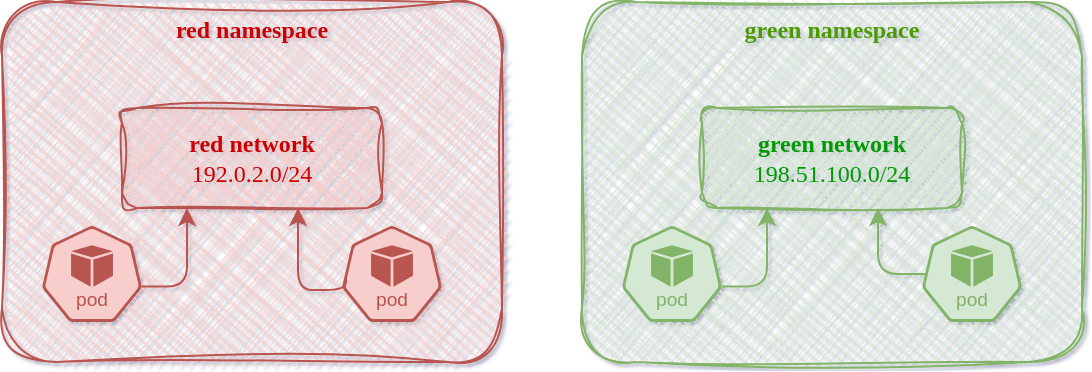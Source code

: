 <mxfile version="26.2.15">
  <diagram id="hq0ZFgXizS2Q_lVKa3BS" name="Page-1">
    <mxGraphModel dx="1538" dy="1065" grid="1" gridSize="10" guides="1" tooltips="1" connect="1" arrows="1" fold="1" page="1" pageScale="1" pageWidth="827" pageHeight="1169" background="none" math="0" shadow="1">
      <root>
        <mxCell id="0" />
        <mxCell id="1" parent="0" />
        <mxCell id="D4oF_4UFRq_Q_Ibll089-9" value="&lt;div&gt;red namespace&lt;/div&gt;&lt;div&gt;&lt;br&gt;&lt;/div&gt;" style="rounded=1;whiteSpace=wrap;html=1;fillColor=#f8cecc;strokeColor=#b85450;sketch=1;curveFitting=1;jiggle=2;fillStyle=cross-hatch;fontFamily=Verdana;fontColor=#CC0000;verticalAlign=top;fontStyle=1" parent="1" vertex="1">
          <mxGeometry x="70" y="50" width="250" height="180" as="geometry" />
        </mxCell>
        <mxCell id="VCeAXUKX6xFAu75omCcL-1" value="&lt;div&gt;red network&lt;/div&gt;&lt;div&gt;&lt;span style=&quot;font-weight: normal;&quot;&gt;192.0.2.0/24&lt;/span&gt;&lt;/div&gt;" style="rounded=1;whiteSpace=wrap;html=1;fillColor=#f8cecc;strokeColor=#b85450;sketch=1;curveFitting=1;jiggle=2;fillStyle=cross-hatch;fontFamily=Verdana;fontColor=#CC0000;verticalAlign=middle;fontStyle=1" vertex="1" parent="1">
          <mxGeometry x="130" y="103" width="130" height="50" as="geometry" />
        </mxCell>
        <mxCell id="VCeAXUKX6xFAu75omCcL-4" style="edgeStyle=orthogonalEdgeStyle;rounded=1;orthogonalLoop=1;jettySize=auto;html=1;exitX=0.995;exitY=0.63;exitDx=0;exitDy=0;exitPerimeter=0;entryX=0.25;entryY=1;entryDx=0;entryDy=0;fillColor=#f8cecc;strokeColor=#b85450;curved=0;" edge="1" parent="1" source="VCeAXUKX6xFAu75omCcL-2" target="VCeAXUKX6xFAu75omCcL-1">
          <mxGeometry relative="1" as="geometry" />
        </mxCell>
        <mxCell id="VCeAXUKX6xFAu75omCcL-2" value="" style="aspect=fixed;sketch=0;html=1;dashed=0;whitespace=wrap;verticalLabelPosition=bottom;verticalAlign=top;fillColor=#f8cecc;strokeColor=#b85450;points=[[0.005,0.63,0],[0.1,0.2,0],[0.9,0.2,0],[0.5,0,0],[0.995,0.63,0],[0.72,0.99,0],[0.5,1,0],[0.28,0.99,0]];shape=mxgraph.kubernetes.icon2;kubernetesLabel=1;prIcon=pod" vertex="1" parent="1">
          <mxGeometry x="90" y="162" width="50" height="48" as="geometry" />
        </mxCell>
        <mxCell id="VCeAXUKX6xFAu75omCcL-5" value="" style="aspect=fixed;sketch=0;html=1;dashed=0;whitespace=wrap;verticalLabelPosition=bottom;verticalAlign=top;fillColor=#f8cecc;strokeColor=#b85450;points=[[0.005,0.63,0],[0.1,0.2,0],[0.9,0.2,0],[0.5,0,0],[0.995,0.63,0],[0.72,0.99,0],[0.5,1,0],[0.28,0.99,0]];shape=mxgraph.kubernetes.icon2;kubernetesLabel=1;prIcon=pod" vertex="1" parent="1">
          <mxGeometry x="240" y="162" width="50" height="48" as="geometry" />
        </mxCell>
        <mxCell id="VCeAXUKX6xFAu75omCcL-8" style="edgeStyle=orthogonalEdgeStyle;rounded=1;orthogonalLoop=1;jettySize=auto;html=1;entryX=0.677;entryY=1;entryDx=0;entryDy=0;fillColor=#f8cecc;strokeColor=#b85450;curved=0;entryPerimeter=0;exitX=0.04;exitY=0.5;exitDx=0;exitDy=0;exitPerimeter=0;" edge="1" parent="1" source="VCeAXUKX6xFAu75omCcL-5" target="VCeAXUKX6xFAu75omCcL-1">
          <mxGeometry relative="1" as="geometry">
            <mxPoint x="277" y="305" as="sourcePoint" />
            <mxPoint x="220" y="200" as="targetPoint" />
            <Array as="points">
              <mxPoint x="218" y="194" />
            </Array>
          </mxGeometry>
        </mxCell>
        <mxCell id="VCeAXUKX6xFAu75omCcL-20" value="&lt;div&gt;&lt;font color=&quot;#4d9900&quot;&gt;green namespace&lt;/font&gt;&lt;/div&gt;&lt;div&gt;&lt;br&gt;&lt;/div&gt;" style="rounded=1;whiteSpace=wrap;html=1;fillColor=#d5e8d4;strokeColor=#82b366;sketch=1;curveFitting=1;jiggle=2;fillStyle=cross-hatch;fontFamily=Verdana;verticalAlign=top;fontStyle=1" vertex="1" parent="1">
          <mxGeometry x="360" y="50" width="250" height="180" as="geometry" />
        </mxCell>
        <mxCell id="VCeAXUKX6xFAu75omCcL-21" value="&lt;div&gt;&lt;font style=&quot;color: rgb(0, 153, 0);&quot;&gt;green network&lt;/font&gt;&lt;/div&gt;&lt;div&gt;&lt;font color=&quot;#009900&quot;&gt;&lt;span style=&quot;font-weight: normal;&quot;&gt;198.51.100.0/24&lt;/span&gt;&lt;/font&gt;&lt;/div&gt;" style="rounded=1;whiteSpace=wrap;html=1;fillColor=#d5e8d4;strokeColor=#82b366;sketch=1;curveFitting=1;jiggle=2;fillStyle=cross-hatch;fontFamily=Verdana;verticalAlign=middle;fontStyle=1" vertex="1" parent="1">
          <mxGeometry x="420" y="103" width="130" height="50" as="geometry" />
        </mxCell>
        <mxCell id="VCeAXUKX6xFAu75omCcL-22" style="edgeStyle=orthogonalEdgeStyle;rounded=1;orthogonalLoop=1;jettySize=auto;html=1;exitX=0.995;exitY=0.63;exitDx=0;exitDy=0;exitPerimeter=0;entryX=0.25;entryY=1;entryDx=0;entryDy=0;fillColor=#d5e8d4;strokeColor=#82b366;curved=0;" edge="1" parent="1" source="VCeAXUKX6xFAu75omCcL-23" target="VCeAXUKX6xFAu75omCcL-21">
          <mxGeometry relative="1" as="geometry" />
        </mxCell>
        <mxCell id="VCeAXUKX6xFAu75omCcL-23" value="" style="aspect=fixed;sketch=0;html=1;dashed=0;whitespace=wrap;verticalLabelPosition=bottom;verticalAlign=top;fillColor=#d5e8d4;strokeColor=#82b366;points=[[0.005,0.63,0],[0.1,0.2,0],[0.9,0.2,0],[0.5,0,0],[0.995,0.63,0],[0.72,0.99,0],[0.5,1,0],[0.28,0.99,0]];shape=mxgraph.kubernetes.icon2;kubernetesLabel=1;prIcon=pod" vertex="1" parent="1">
          <mxGeometry x="380" y="162" width="50" height="48" as="geometry" />
        </mxCell>
        <mxCell id="VCeAXUKX6xFAu75omCcL-24" value="" style="aspect=fixed;sketch=0;html=1;dashed=0;whitespace=wrap;verticalLabelPosition=bottom;verticalAlign=top;fillColor=#d5e8d4;strokeColor=#82b366;points=[[0.005,0.63,0],[0.1,0.2,0],[0.9,0.2,0],[0.5,0,0],[0.995,0.63,0],[0.72,0.99,0],[0.5,1,0],[0.28,0.99,0]];shape=mxgraph.kubernetes.icon2;kubernetesLabel=1;prIcon=pod" vertex="1" parent="1">
          <mxGeometry x="530" y="162" width="50" height="48" as="geometry" />
        </mxCell>
        <mxCell id="VCeAXUKX6xFAu75omCcL-25" style="edgeStyle=orthogonalEdgeStyle;rounded=1;orthogonalLoop=1;jettySize=auto;html=1;entryX=0.677;entryY=1;entryDx=0;entryDy=0;fillColor=#d5e8d4;strokeColor=#82b366;curved=0;entryPerimeter=0;exitX=0.04;exitY=0.5;exitDx=0;exitDy=0;exitPerimeter=0;" edge="1" parent="1" source="VCeAXUKX6xFAu75omCcL-24" target="VCeAXUKX6xFAu75omCcL-21">
          <mxGeometry relative="1" as="geometry">
            <mxPoint x="292" y="315" as="sourcePoint" />
            <mxPoint x="235" y="210" as="targetPoint" />
            <Array as="points">
              <mxPoint x="508" y="186" />
            </Array>
          </mxGeometry>
        </mxCell>
      </root>
    </mxGraphModel>
  </diagram>
</mxfile>
